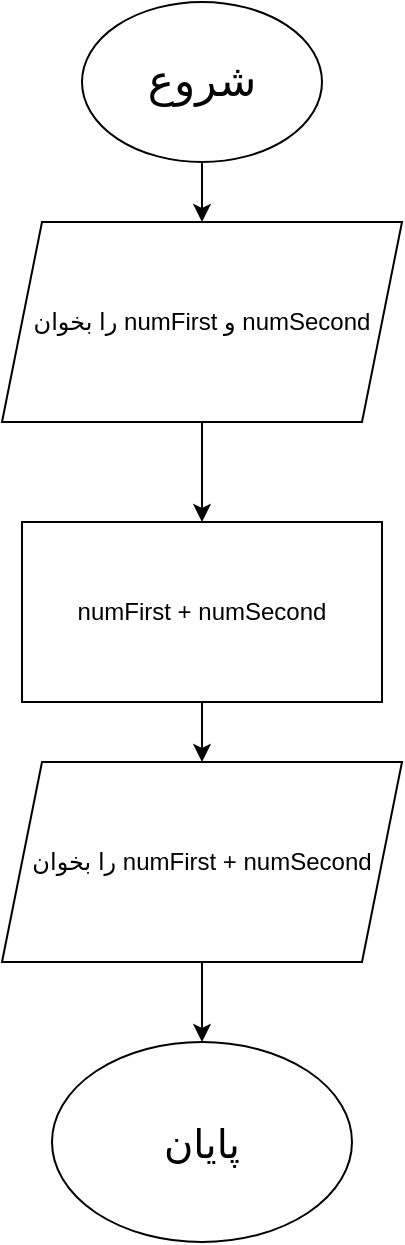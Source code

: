 <mxfile version="24.8.4">
  <diagram id="C5RBs43oDa-KdzZeNtuy" name="Page-1">
    <mxGraphModel dx="954" dy="502" grid="1" gridSize="10" guides="1" tooltips="1" connect="1" arrows="1" fold="1" page="1" pageScale="1" pageWidth="827" pageHeight="1169" math="0" shadow="0">
      <root>
        <mxCell id="WIyWlLk6GJQsqaUBKTNV-0" />
        <mxCell id="WIyWlLk6GJQsqaUBKTNV-1" parent="WIyWlLk6GJQsqaUBKTNV-0" />
        <mxCell id="6MhPXlTzhb8UE-n33zZw-3" value="" style="edgeStyle=orthogonalEdgeStyle;rounded=0;orthogonalLoop=1;jettySize=auto;html=1;" edge="1" parent="WIyWlLk6GJQsqaUBKTNV-1" source="6MhPXlTzhb8UE-n33zZw-0" target="6MhPXlTzhb8UE-n33zZw-1">
          <mxGeometry relative="1" as="geometry" />
        </mxCell>
        <mxCell id="6MhPXlTzhb8UE-n33zZw-0" value="&lt;font style=&quot;font-size: 22px;&quot;&gt;شروع&lt;/font&gt;" style="ellipse;whiteSpace=wrap;html=1;" vertex="1" parent="WIyWlLk6GJQsqaUBKTNV-1">
          <mxGeometry x="340" y="60" width="120" height="80" as="geometry" />
        </mxCell>
        <mxCell id="6MhPXlTzhb8UE-n33zZw-8" value="" style="edgeStyle=orthogonalEdgeStyle;rounded=0;orthogonalLoop=1;jettySize=auto;html=1;" edge="1" parent="WIyWlLk6GJQsqaUBKTNV-1" source="6MhPXlTzhb8UE-n33zZw-1" target="6MhPXlTzhb8UE-n33zZw-7">
          <mxGeometry relative="1" as="geometry" />
        </mxCell>
        <mxCell id="6MhPXlTzhb8UE-n33zZw-1" value="را بخوان numFirst و numSecond" style="shape=parallelogram;perimeter=parallelogramPerimeter;whiteSpace=wrap;html=1;fixedSize=1;" vertex="1" parent="WIyWlLk6GJQsqaUBKTNV-1">
          <mxGeometry x="300" y="170" width="200" height="100" as="geometry" />
        </mxCell>
        <mxCell id="6MhPXlTzhb8UE-n33zZw-10" value="" style="edgeStyle=orthogonalEdgeStyle;rounded=0;orthogonalLoop=1;jettySize=auto;html=1;" edge="1" parent="WIyWlLk6GJQsqaUBKTNV-1" source="6MhPXlTzhb8UE-n33zZw-7" target="6MhPXlTzhb8UE-n33zZw-9">
          <mxGeometry relative="1" as="geometry" />
        </mxCell>
        <mxCell id="6MhPXlTzhb8UE-n33zZw-7" value="numFirst + numSecond" style="rounded=0;whiteSpace=wrap;html=1;" vertex="1" parent="WIyWlLk6GJQsqaUBKTNV-1">
          <mxGeometry x="310" y="320" width="180" height="90" as="geometry" />
        </mxCell>
        <mxCell id="6MhPXlTzhb8UE-n33zZw-12" value="" style="edgeStyle=orthogonalEdgeStyle;rounded=0;orthogonalLoop=1;jettySize=auto;html=1;" edge="1" parent="WIyWlLk6GJQsqaUBKTNV-1" source="6MhPXlTzhb8UE-n33zZw-9" target="6MhPXlTzhb8UE-n33zZw-11">
          <mxGeometry relative="1" as="geometry" />
        </mxCell>
        <mxCell id="6MhPXlTzhb8UE-n33zZw-9" value="را بخوان numFirst + numSecond" style="shape=parallelogram;perimeter=parallelogramPerimeter;whiteSpace=wrap;html=1;fixedSize=1;" vertex="1" parent="WIyWlLk6GJQsqaUBKTNV-1">
          <mxGeometry x="300" y="440" width="200" height="100" as="geometry" />
        </mxCell>
        <mxCell id="6MhPXlTzhb8UE-n33zZw-11" value="&lt;font style=&quot;font-size: 20px;&quot;&gt;پایان&lt;/font&gt;" style="ellipse;whiteSpace=wrap;html=1;" vertex="1" parent="WIyWlLk6GJQsqaUBKTNV-1">
          <mxGeometry x="325" y="580" width="150" height="100" as="geometry" />
        </mxCell>
      </root>
    </mxGraphModel>
  </diagram>
</mxfile>
